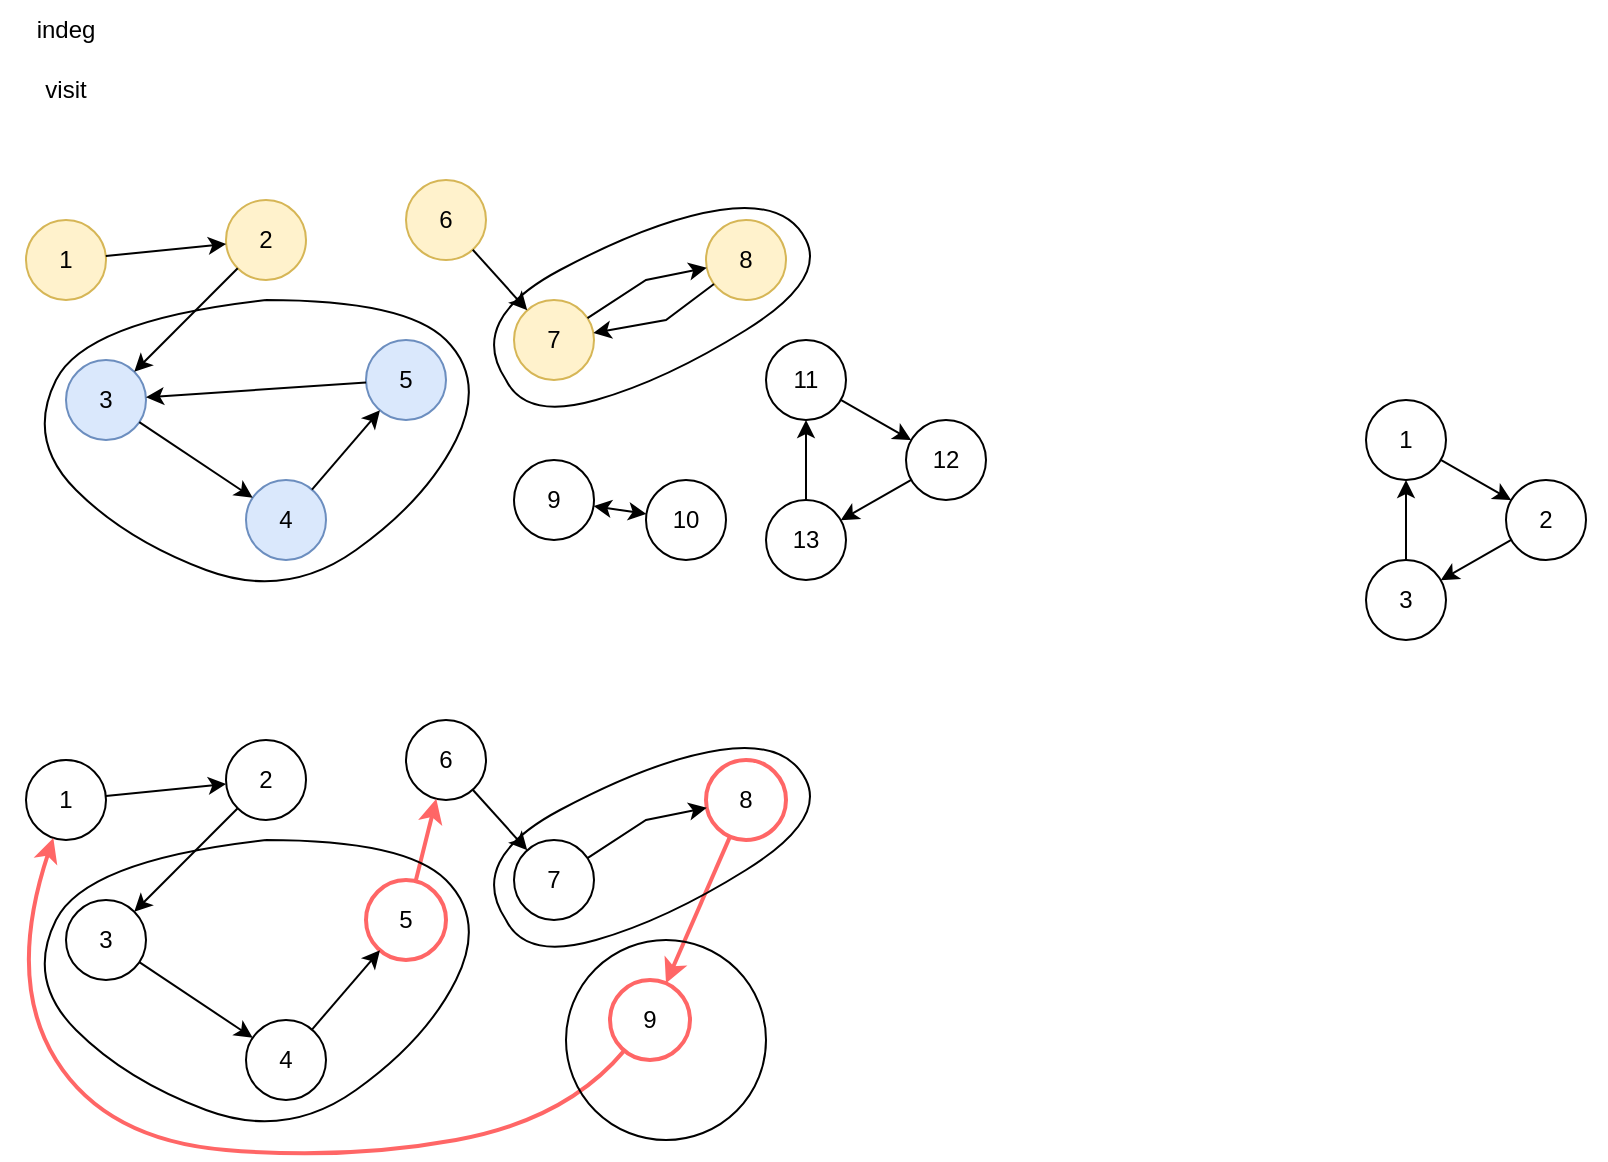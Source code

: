 <mxfile version="27.1.6">
  <diagram name="페이지-1" id="CFBRQQ872RlxRylMhx3Q">
    <mxGraphModel dx="904" dy="710" grid="1" gridSize="10" guides="1" tooltips="1" connect="1" arrows="1" fold="1" page="1" pageScale="1" pageWidth="827" pageHeight="1169" math="0" shadow="0">
      <root>
        <mxCell id="0" />
        <mxCell id="1" parent="0" />
        <mxCell id="xZy-GJF1oS632w6AITy--58" value="" style="rounded=0;whiteSpace=wrap;html=1;strokeColor=none;" parent="1" vertex="1">
          <mxGeometry x="810" y="330" width="130" height="140" as="geometry" />
        </mxCell>
        <mxCell id="xZy-GJF1oS632w6AITy--21" value="" style="rounded=0;whiteSpace=wrap;html=1;strokeColor=none;" parent="1" vertex="1">
          <mxGeometry x="137" y="220" width="613" height="230" as="geometry" />
        </mxCell>
        <mxCell id="xZy-GJF1oS632w6AITy--1" value="1" style="ellipse;whiteSpace=wrap;html=1;aspect=fixed;fillColor=#fff2cc;strokeColor=#d6b656;" parent="1" vertex="1">
          <mxGeometry x="150" y="250" width="40" height="40" as="geometry" />
        </mxCell>
        <mxCell id="xZy-GJF1oS632w6AITy--2" value="2" style="ellipse;whiteSpace=wrap;html=1;aspect=fixed;fillColor=#fff2cc;strokeColor=#d6b656;" parent="1" vertex="1">
          <mxGeometry x="250" y="240" width="40" height="40" as="geometry" />
        </mxCell>
        <mxCell id="xZy-GJF1oS632w6AITy--3" value="3" style="ellipse;whiteSpace=wrap;html=1;aspect=fixed;fillColor=#dae8fc;strokeColor=#6c8ebf;" parent="1" vertex="1">
          <mxGeometry x="170" y="320" width="40" height="40" as="geometry" />
        </mxCell>
        <mxCell id="xZy-GJF1oS632w6AITy--4" value="4" style="ellipse;whiteSpace=wrap;html=1;aspect=fixed;fillColor=#dae8fc;strokeColor=#6c8ebf;" parent="1" vertex="1">
          <mxGeometry x="260" y="380" width="40" height="40" as="geometry" />
        </mxCell>
        <mxCell id="xZy-GJF1oS632w6AITy--5" value="5" style="ellipse;whiteSpace=wrap;html=1;aspect=fixed;fillColor=#dae8fc;strokeColor=#6c8ebf;" parent="1" vertex="1">
          <mxGeometry x="320" y="310" width="40" height="40" as="geometry" />
        </mxCell>
        <mxCell id="xZy-GJF1oS632w6AITy--6" value="6" style="ellipse;whiteSpace=wrap;html=1;aspect=fixed;fillColor=#fff2cc;strokeColor=#d6b656;" parent="1" vertex="1">
          <mxGeometry x="340" y="230" width="40" height="40" as="geometry" />
        </mxCell>
        <mxCell id="xZy-GJF1oS632w6AITy--7" value="7" style="ellipse;whiteSpace=wrap;html=1;aspect=fixed;fillColor=#fff2cc;strokeColor=#d6b656;" parent="1" vertex="1">
          <mxGeometry x="394" y="290" width="40" height="40" as="geometry" />
        </mxCell>
        <mxCell id="xZy-GJF1oS632w6AITy--8" value="8" style="ellipse;whiteSpace=wrap;html=1;aspect=fixed;fillColor=#fff2cc;strokeColor=#d6b656;" parent="1" vertex="1">
          <mxGeometry x="490" y="250" width="40" height="40" as="geometry" />
        </mxCell>
        <mxCell id="xZy-GJF1oS632w6AITy--11" value="" style="endArrow=classic;html=1;rounded=0;" parent="1" source="xZy-GJF1oS632w6AITy--8" target="xZy-GJF1oS632w6AITy--7" edge="1">
          <mxGeometry width="50" height="50" relative="1" as="geometry">
            <mxPoint x="430" y="490" as="sourcePoint" />
            <mxPoint x="480" y="440" as="targetPoint" />
            <Array as="points">
              <mxPoint x="470" y="300" />
            </Array>
          </mxGeometry>
        </mxCell>
        <mxCell id="xZy-GJF1oS632w6AITy--12" value="" style="endArrow=classic;html=1;rounded=0;" parent="1" source="xZy-GJF1oS632w6AITy--6" target="xZy-GJF1oS632w6AITy--7" edge="1">
          <mxGeometry width="50" height="50" relative="1" as="geometry">
            <mxPoint x="430" y="490" as="sourcePoint" />
            <mxPoint x="480" y="440" as="targetPoint" />
          </mxGeometry>
        </mxCell>
        <mxCell id="xZy-GJF1oS632w6AITy--13" value="" style="endArrow=classic;html=1;rounded=0;" parent="1" source="xZy-GJF1oS632w6AITy--7" target="xZy-GJF1oS632w6AITy--8" edge="1">
          <mxGeometry width="50" height="50" relative="1" as="geometry">
            <mxPoint x="430" y="490" as="sourcePoint" />
            <mxPoint x="480" y="440" as="targetPoint" />
            <Array as="points">
              <mxPoint x="460" y="280" />
            </Array>
          </mxGeometry>
        </mxCell>
        <mxCell id="xZy-GJF1oS632w6AITy--14" value="" style="endArrow=classic;html=1;rounded=0;" parent="1" source="xZy-GJF1oS632w6AITy--5" target="xZy-GJF1oS632w6AITy--3" edge="1">
          <mxGeometry width="50" height="50" relative="1" as="geometry">
            <mxPoint x="430" y="490" as="sourcePoint" />
            <mxPoint x="480" y="440" as="targetPoint" />
          </mxGeometry>
        </mxCell>
        <mxCell id="xZy-GJF1oS632w6AITy--15" value="" style="endArrow=classic;html=1;rounded=0;" parent="1" source="xZy-GJF1oS632w6AITy--4" target="xZy-GJF1oS632w6AITy--5" edge="1">
          <mxGeometry width="50" height="50" relative="1" as="geometry">
            <mxPoint x="430" y="490" as="sourcePoint" />
            <mxPoint x="480" y="440" as="targetPoint" />
          </mxGeometry>
        </mxCell>
        <mxCell id="xZy-GJF1oS632w6AITy--16" value="" style="endArrow=classic;html=1;rounded=0;" parent="1" source="xZy-GJF1oS632w6AITy--3" target="xZy-GJF1oS632w6AITy--4" edge="1">
          <mxGeometry width="50" height="50" relative="1" as="geometry">
            <mxPoint x="430" y="490" as="sourcePoint" />
            <mxPoint x="330" y="450" as="targetPoint" />
          </mxGeometry>
        </mxCell>
        <mxCell id="xZy-GJF1oS632w6AITy--17" value="" style="endArrow=classic;html=1;rounded=0;" parent="1" source="xZy-GJF1oS632w6AITy--2" target="xZy-GJF1oS632w6AITy--3" edge="1">
          <mxGeometry width="50" height="50" relative="1" as="geometry">
            <mxPoint x="430" y="490" as="sourcePoint" />
            <mxPoint x="480" y="440" as="targetPoint" />
          </mxGeometry>
        </mxCell>
        <mxCell id="xZy-GJF1oS632w6AITy--18" value="" style="endArrow=classic;html=1;rounded=0;" parent="1" source="xZy-GJF1oS632w6AITy--1" target="xZy-GJF1oS632w6AITy--2" edge="1">
          <mxGeometry width="50" height="50" relative="1" as="geometry">
            <mxPoint x="430" y="490" as="sourcePoint" />
            <mxPoint x="480" y="440" as="targetPoint" />
          </mxGeometry>
        </mxCell>
        <mxCell id="xZy-GJF1oS632w6AITy--20" value="9" style="ellipse;whiteSpace=wrap;html=1;aspect=fixed;" parent="1" vertex="1">
          <mxGeometry x="394" y="370" width="40" height="40" as="geometry" />
        </mxCell>
        <mxCell id="xZy-GJF1oS632w6AITy--24" value="" style="curved=1;endArrow=none;html=1;rounded=0;startFill=0;" parent="1" edge="1">
          <mxGeometry width="50" height="50" relative="1" as="geometry">
            <mxPoint x="270" y="290" as="sourcePoint" />
            <mxPoint x="270" y="290" as="targetPoint" />
            <Array as="points">
              <mxPoint x="180" y="300" />
              <mxPoint x="150" y="360" />
              <mxPoint x="200" y="410" />
              <mxPoint x="280" y="440" />
              <mxPoint x="350" y="390" />
              <mxPoint x="380" y="330" />
              <mxPoint x="340" y="290" />
            </Array>
          </mxGeometry>
        </mxCell>
        <mxCell id="xZy-GJF1oS632w6AITy--25" value="" style="curved=1;endArrow=none;html=1;rounded=0;startFill=0;" parent="1" edge="1">
          <mxGeometry width="50" height="50" relative="1" as="geometry">
            <mxPoint x="390" y="330" as="sourcePoint" />
            <mxPoint x="390" y="330" as="targetPoint" />
            <Array as="points">
              <mxPoint x="400" y="350" />
              <mxPoint x="470" y="330" />
              <mxPoint x="550" y="280" />
              <mxPoint x="530" y="240" />
              <mxPoint x="464" y="250" />
              <mxPoint x="370" y="300" />
            </Array>
          </mxGeometry>
        </mxCell>
        <mxCell id="xZy-GJF1oS632w6AITy--28" value="" style="rounded=0;whiteSpace=wrap;html=1;strokeColor=none;" parent="1" vertex="1">
          <mxGeometry x="137" y="490" width="420" height="230" as="geometry" />
        </mxCell>
        <mxCell id="xZy-GJF1oS632w6AITy--29" value="1" style="ellipse;whiteSpace=wrap;html=1;aspect=fixed;" parent="1" vertex="1">
          <mxGeometry x="150" y="520" width="40" height="40" as="geometry" />
        </mxCell>
        <mxCell id="xZy-GJF1oS632w6AITy--30" value="2" style="ellipse;whiteSpace=wrap;html=1;aspect=fixed;" parent="1" vertex="1">
          <mxGeometry x="250" y="510" width="40" height="40" as="geometry" />
        </mxCell>
        <mxCell id="xZy-GJF1oS632w6AITy--31" value="3" style="ellipse;whiteSpace=wrap;html=1;aspect=fixed;" parent="1" vertex="1">
          <mxGeometry x="170" y="590" width="40" height="40" as="geometry" />
        </mxCell>
        <mxCell id="xZy-GJF1oS632w6AITy--32" value="4" style="ellipse;whiteSpace=wrap;html=1;aspect=fixed;" parent="1" vertex="1">
          <mxGeometry x="260" y="650" width="40" height="40" as="geometry" />
        </mxCell>
        <mxCell id="xZy-GJF1oS632w6AITy--33" value="5" style="ellipse;whiteSpace=wrap;html=1;aspect=fixed;strokeWidth=2;strokeColor=#FF6666;" parent="1" vertex="1">
          <mxGeometry x="320" y="580" width="40" height="40" as="geometry" />
        </mxCell>
        <mxCell id="xZy-GJF1oS632w6AITy--34" value="6" style="ellipse;whiteSpace=wrap;html=1;aspect=fixed;" parent="1" vertex="1">
          <mxGeometry x="340" y="500" width="40" height="40" as="geometry" />
        </mxCell>
        <mxCell id="xZy-GJF1oS632w6AITy--35" value="7" style="ellipse;whiteSpace=wrap;html=1;aspect=fixed;" parent="1" vertex="1">
          <mxGeometry x="394" y="560" width="40" height="40" as="geometry" />
        </mxCell>
        <mxCell id="xZy-GJF1oS632w6AITy--36" value="8" style="ellipse;whiteSpace=wrap;html=1;aspect=fixed;strokeWidth=2;strokeColor=#FF6666;" parent="1" vertex="1">
          <mxGeometry x="490" y="520" width="40" height="40" as="geometry" />
        </mxCell>
        <mxCell id="xZy-GJF1oS632w6AITy--37" value="" style="endArrow=classic;html=1;rounded=0;curved=1;strokeWidth=2;strokeColor=#FF6666;" parent="1" source="xZy-GJF1oS632w6AITy--46" target="xZy-GJF1oS632w6AITy--29" edge="1">
          <mxGeometry width="50" height="50" relative="1" as="geometry">
            <mxPoint x="478" y="770" as="sourcePoint" />
            <mxPoint x="578" y="680" as="targetPoint" />
            <Array as="points">
              <mxPoint x="420" y="700" />
              <mxPoint x="310" y="720" />
              <mxPoint x="190" y="710" />
              <mxPoint x="140" y="630" />
            </Array>
          </mxGeometry>
        </mxCell>
        <mxCell id="xZy-GJF1oS632w6AITy--38" value="" style="endArrow=classic;html=1;rounded=0;strokeWidth=2;strokeColor=#FF6666;" parent="1" source="xZy-GJF1oS632w6AITy--36" target="xZy-GJF1oS632w6AITy--46" edge="1">
          <mxGeometry width="50" height="50" relative="1" as="geometry">
            <mxPoint x="430" y="760" as="sourcePoint" />
            <mxPoint x="480" y="710" as="targetPoint" />
            <Array as="points" />
          </mxGeometry>
        </mxCell>
        <mxCell id="xZy-GJF1oS632w6AITy--39" value="" style="endArrow=classic;html=1;rounded=0;" parent="1" source="xZy-GJF1oS632w6AITy--34" target="xZy-GJF1oS632w6AITy--35" edge="1">
          <mxGeometry width="50" height="50" relative="1" as="geometry">
            <mxPoint x="430" y="760" as="sourcePoint" />
            <mxPoint x="480" y="710" as="targetPoint" />
          </mxGeometry>
        </mxCell>
        <mxCell id="xZy-GJF1oS632w6AITy--40" value="" style="endArrow=classic;html=1;rounded=0;" parent="1" source="xZy-GJF1oS632w6AITy--35" target="xZy-GJF1oS632w6AITy--36" edge="1">
          <mxGeometry width="50" height="50" relative="1" as="geometry">
            <mxPoint x="430" y="760" as="sourcePoint" />
            <mxPoint x="480" y="710" as="targetPoint" />
            <Array as="points">
              <mxPoint x="460" y="550" />
            </Array>
          </mxGeometry>
        </mxCell>
        <mxCell id="xZy-GJF1oS632w6AITy--41" value="" style="endArrow=classic;html=1;rounded=0;strokeWidth=2;strokeColor=#FF6666;" parent="1" source="xZy-GJF1oS632w6AITy--33" target="xZy-GJF1oS632w6AITy--34" edge="1">
          <mxGeometry width="50" height="50" relative="1" as="geometry">
            <mxPoint x="430" y="760" as="sourcePoint" />
            <mxPoint x="480" y="710" as="targetPoint" />
          </mxGeometry>
        </mxCell>
        <mxCell id="xZy-GJF1oS632w6AITy--42" value="" style="endArrow=classic;html=1;rounded=0;" parent="1" source="xZy-GJF1oS632w6AITy--32" target="xZy-GJF1oS632w6AITy--33" edge="1">
          <mxGeometry width="50" height="50" relative="1" as="geometry">
            <mxPoint x="430" y="760" as="sourcePoint" />
            <mxPoint x="480" y="710" as="targetPoint" />
          </mxGeometry>
        </mxCell>
        <mxCell id="xZy-GJF1oS632w6AITy--43" value="" style="endArrow=classic;html=1;rounded=0;" parent="1" source="xZy-GJF1oS632w6AITy--31" target="xZy-GJF1oS632w6AITy--32" edge="1">
          <mxGeometry width="50" height="50" relative="1" as="geometry">
            <mxPoint x="430" y="760" as="sourcePoint" />
            <mxPoint x="330" y="720" as="targetPoint" />
          </mxGeometry>
        </mxCell>
        <mxCell id="xZy-GJF1oS632w6AITy--44" value="" style="endArrow=classic;html=1;rounded=0;" parent="1" source="xZy-GJF1oS632w6AITy--30" target="xZy-GJF1oS632w6AITy--31" edge="1">
          <mxGeometry width="50" height="50" relative="1" as="geometry">
            <mxPoint x="430" y="760" as="sourcePoint" />
            <mxPoint x="480" y="710" as="targetPoint" />
          </mxGeometry>
        </mxCell>
        <mxCell id="xZy-GJF1oS632w6AITy--45" value="" style="endArrow=classic;html=1;rounded=0;" parent="1" source="xZy-GJF1oS632w6AITy--29" target="xZy-GJF1oS632w6AITy--30" edge="1">
          <mxGeometry width="50" height="50" relative="1" as="geometry">
            <mxPoint x="430" y="760" as="sourcePoint" />
            <mxPoint x="480" y="710" as="targetPoint" />
          </mxGeometry>
        </mxCell>
        <mxCell id="xZy-GJF1oS632w6AITy--46" value="9" style="ellipse;whiteSpace=wrap;html=1;aspect=fixed;strokeWidth=2;strokeColor=#FF6666;" parent="1" vertex="1">
          <mxGeometry x="442" y="630" width="40" height="40" as="geometry" />
        </mxCell>
        <mxCell id="xZy-GJF1oS632w6AITy--47" value="" style="curved=1;endArrow=none;html=1;rounded=0;startFill=0;" parent="1" edge="1">
          <mxGeometry width="50" height="50" relative="1" as="geometry">
            <mxPoint x="270" y="560" as="sourcePoint" />
            <mxPoint x="270" y="560" as="targetPoint" />
            <Array as="points">
              <mxPoint x="180" y="570" />
              <mxPoint x="150" y="630" />
              <mxPoint x="200" y="680" />
              <mxPoint x="280" y="710" />
              <mxPoint x="350" y="660" />
              <mxPoint x="380" y="600" />
              <mxPoint x="340" y="560" />
            </Array>
          </mxGeometry>
        </mxCell>
        <mxCell id="xZy-GJF1oS632w6AITy--48" value="" style="curved=1;endArrow=none;html=1;rounded=0;startFill=0;" parent="1" edge="1">
          <mxGeometry width="50" height="50" relative="1" as="geometry">
            <mxPoint x="390" y="600" as="sourcePoint" />
            <mxPoint x="390" y="600" as="targetPoint" />
            <Array as="points">
              <mxPoint x="400" y="620" />
              <mxPoint x="470" y="600" />
              <mxPoint x="550" y="550" />
              <mxPoint x="530" y="510" />
              <mxPoint x="464" y="520" />
              <mxPoint x="370" y="570" />
            </Array>
          </mxGeometry>
        </mxCell>
        <mxCell id="xZy-GJF1oS632w6AITy--49" value="" style="ellipse;whiteSpace=wrap;html=1;aspect=fixed;fillColor=none;" parent="1" vertex="1">
          <mxGeometry x="420" y="610" width="100" height="100" as="geometry" />
        </mxCell>
        <mxCell id="xZy-GJF1oS632w6AITy--52" value="1" style="ellipse;whiteSpace=wrap;html=1;aspect=fixed;" parent="1" vertex="1">
          <mxGeometry x="820" y="340" width="40" height="40" as="geometry" />
        </mxCell>
        <mxCell id="xZy-GJF1oS632w6AITy--53" value="3" style="ellipse;whiteSpace=wrap;html=1;aspect=fixed;" parent="1" vertex="1">
          <mxGeometry x="820" y="420" width="40" height="40" as="geometry" />
        </mxCell>
        <mxCell id="xZy-GJF1oS632w6AITy--54" value="2" style="ellipse;whiteSpace=wrap;html=1;aspect=fixed;" parent="1" vertex="1">
          <mxGeometry x="890" y="380" width="40" height="40" as="geometry" />
        </mxCell>
        <mxCell id="xZy-GJF1oS632w6AITy--55" value="" style="endArrow=classic;html=1;rounded=0;" parent="1" source="xZy-GJF1oS632w6AITy--53" target="xZy-GJF1oS632w6AITy--52" edge="1">
          <mxGeometry width="50" height="50" relative="1" as="geometry">
            <mxPoint x="740" y="550" as="sourcePoint" />
            <mxPoint x="790" y="500" as="targetPoint" />
          </mxGeometry>
        </mxCell>
        <mxCell id="xZy-GJF1oS632w6AITy--56" value="" style="endArrow=classic;html=1;rounded=0;" parent="1" source="xZy-GJF1oS632w6AITy--54" target="xZy-GJF1oS632w6AITy--53" edge="1">
          <mxGeometry width="50" height="50" relative="1" as="geometry">
            <mxPoint x="740" y="550" as="sourcePoint" />
            <mxPoint x="790" y="500" as="targetPoint" />
          </mxGeometry>
        </mxCell>
        <mxCell id="xZy-GJF1oS632w6AITy--57" value="" style="endArrow=classic;html=1;rounded=0;" parent="1" source="xZy-GJF1oS632w6AITy--52" target="xZy-GJF1oS632w6AITy--54" edge="1">
          <mxGeometry width="50" height="50" relative="1" as="geometry">
            <mxPoint x="740" y="550" as="sourcePoint" />
            <mxPoint x="790" y="500" as="targetPoint" />
          </mxGeometry>
        </mxCell>
        <mxCell id="JO78-XjTK3FpjEekyPC5-1" value="10" style="ellipse;whiteSpace=wrap;html=1;aspect=fixed;" parent="1" vertex="1">
          <mxGeometry x="460" y="380" width="40" height="40" as="geometry" />
        </mxCell>
        <mxCell id="JO78-XjTK3FpjEekyPC5-2" value="" style="endArrow=classic;startArrow=classic;html=1;rounded=0;" parent="1" source="xZy-GJF1oS632w6AITy--20" target="JO78-XjTK3FpjEekyPC5-1" edge="1">
          <mxGeometry width="50" height="50" relative="1" as="geometry">
            <mxPoint x="440" y="460" as="sourcePoint" />
            <mxPoint x="490" y="410" as="targetPoint" />
          </mxGeometry>
        </mxCell>
        <mxCell id="JO78-XjTK3FpjEekyPC5-10" value="indeg" style="text;html=1;align=center;verticalAlign=middle;whiteSpace=wrap;rounded=0;" parent="1" vertex="1">
          <mxGeometry x="140" y="140" width="60" height="30" as="geometry" />
        </mxCell>
        <mxCell id="JO78-XjTK3FpjEekyPC5-13" value="11" style="ellipse;whiteSpace=wrap;html=1;aspect=fixed;" parent="1" vertex="1">
          <mxGeometry x="520" y="310" width="40" height="40" as="geometry" />
        </mxCell>
        <mxCell id="JO78-XjTK3FpjEekyPC5-14" value="12" style="ellipse;whiteSpace=wrap;html=1;aspect=fixed;" parent="1" vertex="1">
          <mxGeometry x="590" y="350" width="40" height="40" as="geometry" />
        </mxCell>
        <mxCell id="JO78-XjTK3FpjEekyPC5-15" value="13" style="ellipse;whiteSpace=wrap;html=1;aspect=fixed;" parent="1" vertex="1">
          <mxGeometry x="520" y="390" width="40" height="40" as="geometry" />
        </mxCell>
        <mxCell id="JO78-XjTK3FpjEekyPC5-16" value="" style="endArrow=classic;html=1;rounded=0;" parent="1" source="JO78-XjTK3FpjEekyPC5-15" target="JO78-XjTK3FpjEekyPC5-13" edge="1">
          <mxGeometry width="50" height="50" relative="1" as="geometry">
            <mxPoint x="440" y="520" as="sourcePoint" />
            <mxPoint x="490" y="470" as="targetPoint" />
          </mxGeometry>
        </mxCell>
        <mxCell id="JO78-XjTK3FpjEekyPC5-17" value="" style="endArrow=classic;html=1;rounded=0;" parent="1" source="JO78-XjTK3FpjEekyPC5-13" target="JO78-XjTK3FpjEekyPC5-14" edge="1">
          <mxGeometry width="50" height="50" relative="1" as="geometry">
            <mxPoint x="440" y="520" as="sourcePoint" />
            <mxPoint x="490" y="470" as="targetPoint" />
          </mxGeometry>
        </mxCell>
        <mxCell id="JO78-XjTK3FpjEekyPC5-18" value="" style="endArrow=classic;html=1;rounded=0;" parent="1" source="JO78-XjTK3FpjEekyPC5-14" target="JO78-XjTK3FpjEekyPC5-15" edge="1">
          <mxGeometry width="50" height="50" relative="1" as="geometry">
            <mxPoint x="440" y="520" as="sourcePoint" />
            <mxPoint x="490" y="470" as="targetPoint" />
          </mxGeometry>
        </mxCell>
        <mxCell id="JO78-XjTK3FpjEekyPC5-19" value="visit" style="text;html=1;align=center;verticalAlign=middle;whiteSpace=wrap;rounded=0;" parent="1" vertex="1">
          <mxGeometry x="140" y="170" width="60" height="30" as="geometry" />
        </mxCell>
      </root>
    </mxGraphModel>
  </diagram>
</mxfile>
